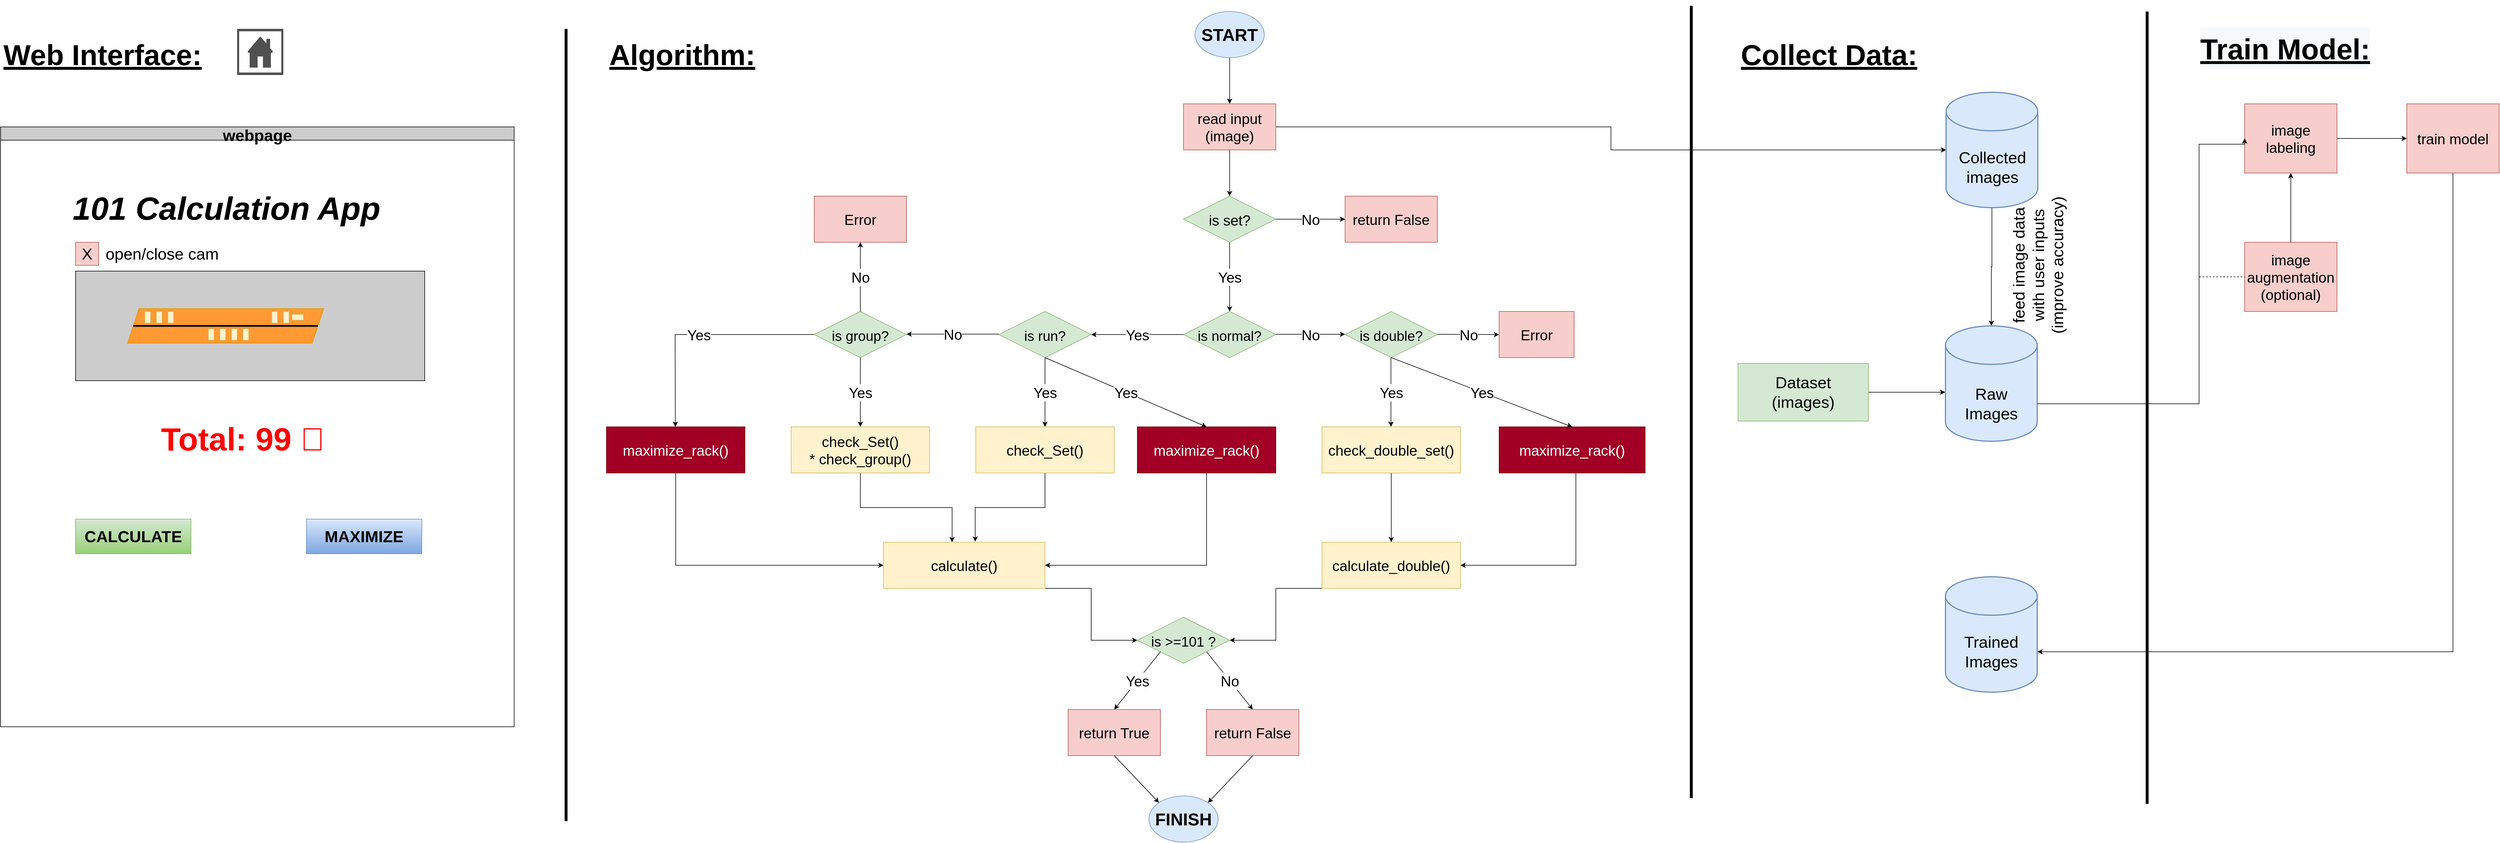<mxfile version="20.3.0" type="device"><diagram id="xMw4ckNH9Qk73kpWPiBC" name="Sayfa -1"><mxGraphModel dx="5169" dy="1893" grid="1" gridSize="10" guides="1" tooltips="1" connect="1" arrows="1" fold="1" page="0" pageScale="1" pageWidth="827" pageHeight="1169" math="0" shadow="0"><root><mxCell id="0"/><mxCell id="1" parent="0"/><mxCell id="n5I80zBGstShDU9K3dQy-8" style="edgeStyle=orthogonalEdgeStyle;rounded=0;orthogonalLoop=1;jettySize=auto;html=1;entryX=0.5;entryY=0;entryDx=0;entryDy=0;fontSize=25;" parent="1" source="n5I80zBGstShDU9K3dQy-1" target="n5I80zBGstShDU9K3dQy-7" edge="1"><mxGeometry relative="1" as="geometry"/></mxCell><mxCell id="n5I80zBGstShDU9K3dQy-1" value="&lt;font style=&quot;font-size: 30px;&quot;&gt;&lt;b&gt;START&lt;/b&gt;&lt;/font&gt;" style="ellipse;whiteSpace=wrap;html=1;fillColor=#dae8fc;strokeColor=#6c8ebf;" parent="1" vertex="1"><mxGeometry x="300" y="40" width="120" height="80" as="geometry"/></mxCell><mxCell id="n5I80zBGstShDU9K3dQy-3" value="&lt;font style=&quot;font-size: 25px;&quot;&gt;is set?&lt;/font&gt;" style="rhombus;whiteSpace=wrap;html=1;fontSize=30;fillColor=#d5e8d4;strokeColor=#82b366;" parent="1" vertex="1"><mxGeometry x="280" y="360" width="160" height="80" as="geometry"/></mxCell><mxCell id="n5I80zBGstShDU9K3dQy-4" value="" style="endArrow=classic;html=1;rounded=0;fontSize=25;entryX=0;entryY=0.5;entryDx=0;entryDy=0;exitX=1;exitY=0.5;exitDx=0;exitDy=0;" parent="1" source="n5I80zBGstShDU9K3dQy-3" target="n5I80zBGstShDU9K3dQy-6" edge="1"><mxGeometry relative="1" as="geometry"><mxPoint x="440" y="359.5" as="sourcePoint"/><mxPoint x="540" y="359.5" as="targetPoint"/></mxGeometry></mxCell><mxCell id="n5I80zBGstShDU9K3dQy-5" value="No" style="edgeLabel;resizable=0;html=1;align=center;verticalAlign=middle;fontSize=25;" parent="n5I80zBGstShDU9K3dQy-4" connectable="0" vertex="1"><mxGeometry relative="1" as="geometry"/></mxCell><mxCell id="n5I80zBGstShDU9K3dQy-6" value="return False" style="rounded=0;whiteSpace=wrap;html=1;fontSize=25;fillColor=#f8cecc;strokeColor=#b85450;" parent="1" vertex="1"><mxGeometry x="560" y="360" width="160" height="80" as="geometry"/></mxCell><mxCell id="n5I80zBGstShDU9K3dQy-9" style="edgeStyle=orthogonalEdgeStyle;rounded=0;orthogonalLoop=1;jettySize=auto;html=1;fontSize=25;" parent="1" source="n5I80zBGstShDU9K3dQy-7" target="n5I80zBGstShDU9K3dQy-3" edge="1"><mxGeometry relative="1" as="geometry"/></mxCell><mxCell id="6vKChLjvmzYS5tYUFN9Q-1" style="edgeStyle=orthogonalEdgeStyle;rounded=0;orthogonalLoop=1;jettySize=auto;html=1;strokeWidth=1;fontSize=50;entryX=0;entryY=0.5;entryDx=0;entryDy=0;entryPerimeter=0;" parent="1" source="n5I80zBGstShDU9K3dQy-7" target="6vKChLjvmzYS5tYUFN9Q-2" edge="1"><mxGeometry relative="1" as="geometry"><mxPoint x="1210" y="240" as="targetPoint"/></mxGeometry></mxCell><mxCell id="n5I80zBGstShDU9K3dQy-7" value="read input (image)" style="rounded=0;whiteSpace=wrap;html=1;fontSize=25;fillColor=#f8cecc;strokeColor=#b85450;" parent="1" vertex="1"><mxGeometry x="280" y="200" width="160" height="80" as="geometry"/></mxCell><mxCell id="n5I80zBGstShDU9K3dQy-10" value="" style="endArrow=classic;html=1;rounded=0;fontSize=25;exitX=1;exitY=0.5;exitDx=0;exitDy=0;" parent="1" edge="1"><mxGeometry relative="1" as="geometry"><mxPoint x="360" y="440" as="sourcePoint"/><mxPoint x="360" y="560" as="targetPoint"/></mxGeometry></mxCell><mxCell id="n5I80zBGstShDU9K3dQy-11" value="Yes" style="edgeLabel;resizable=0;html=1;align=center;verticalAlign=middle;fontSize=25;" parent="n5I80zBGstShDU9K3dQy-10" connectable="0" vertex="1"><mxGeometry relative="1" as="geometry"/></mxCell><mxCell id="n5I80zBGstShDU9K3dQy-12" value="&lt;font style=&quot;font-size: 24px;&quot;&gt;is normal?&lt;/font&gt;" style="rhombus;whiteSpace=wrap;html=1;fontSize=30;fillColor=#d5e8d4;strokeColor=#82b366;" parent="1" vertex="1"><mxGeometry x="280" y="560" width="160" height="80" as="geometry"/></mxCell><mxCell id="n5I80zBGstShDU9K3dQy-13" value="" style="endArrow=classic;html=1;rounded=0;fontSize=25;entryX=0;entryY=0.5;entryDx=0;entryDy=0;exitX=1;exitY=0.5;exitDx=0;exitDy=0;" parent="1" edge="1"><mxGeometry relative="1" as="geometry"><mxPoint x="440" y="599.5" as="sourcePoint"/><mxPoint x="560" y="599.5" as="targetPoint"/></mxGeometry></mxCell><mxCell id="n5I80zBGstShDU9K3dQy-14" value="No" style="edgeLabel;resizable=0;html=1;align=center;verticalAlign=middle;fontSize=25;" parent="n5I80zBGstShDU9K3dQy-13" connectable="0" vertex="1"><mxGeometry relative="1" as="geometry"/></mxCell><mxCell id="n5I80zBGstShDU9K3dQy-16" value="&lt;font style=&quot;font-size: 24px;&quot;&gt;is double?&lt;/font&gt;" style="rhombus;whiteSpace=wrap;html=1;fontSize=30;fillColor=#d5e8d4;strokeColor=#82b366;" parent="1" vertex="1"><mxGeometry x="560" y="560" width="160" height="80" as="geometry"/></mxCell><mxCell id="n5I80zBGstShDU9K3dQy-17" value="" style="endArrow=classic;html=1;rounded=0;fontSize=25;exitX=1;exitY=0.5;exitDx=0;exitDy=0;" parent="1" edge="1"><mxGeometry relative="1" as="geometry"><mxPoint x="639.5" y="640" as="sourcePoint"/><mxPoint x="639.5" y="760" as="targetPoint"/></mxGeometry></mxCell><mxCell id="n5I80zBGstShDU9K3dQy-18" value="Yes" style="edgeLabel;resizable=0;html=1;align=center;verticalAlign=middle;fontSize=25;" parent="n5I80zBGstShDU9K3dQy-17" connectable="0" vertex="1"><mxGeometry relative="1" as="geometry"/></mxCell><mxCell id="n5I80zBGstShDU9K3dQy-19" value="" style="endArrow=classic;html=1;rounded=0;fontSize=25;exitX=1;exitY=0.5;exitDx=0;exitDy=0;entryX=0;entryY=0.5;entryDx=0;entryDy=0;" parent="1" target="n5I80zBGstShDU9K3dQy-21" edge="1"><mxGeometry relative="1" as="geometry"><mxPoint x="720" y="599.5" as="sourcePoint"/><mxPoint x="820" y="600" as="targetPoint"/></mxGeometry></mxCell><mxCell id="n5I80zBGstShDU9K3dQy-20" value="No" style="edgeLabel;resizable=0;html=1;align=center;verticalAlign=middle;fontSize=25;" parent="n5I80zBGstShDU9K3dQy-19" connectable="0" vertex="1"><mxGeometry relative="1" as="geometry"/></mxCell><mxCell id="n5I80zBGstShDU9K3dQy-21" value="Error" style="rounded=0;whiteSpace=wrap;html=1;fontSize=25;fillColor=#f8cecc;strokeColor=#b85450;" parent="1" vertex="1"><mxGeometry x="827" y="560" width="130" height="80" as="geometry"/></mxCell><mxCell id="n5I80zBGstShDU9K3dQy-42" style="edgeStyle=orthogonalEdgeStyle;rounded=0;orthogonalLoop=1;jettySize=auto;html=1;entryX=0.5;entryY=0;entryDx=0;entryDy=0;fontSize=24;" parent="1" source="n5I80zBGstShDU9K3dQy-22" target="n5I80zBGstShDU9K3dQy-40" edge="1"><mxGeometry relative="1" as="geometry"/></mxCell><mxCell id="n5I80zBGstShDU9K3dQy-22" value="check_double_set()" style="rounded=0;whiteSpace=wrap;html=1;fontSize=25;fillColor=#fff2cc;strokeColor=#d6b656;" parent="1" vertex="1"><mxGeometry x="520" y="760" width="240" height="80" as="geometry"/></mxCell><mxCell id="n5I80zBGstShDU9K3dQy-24" value="&lt;font style=&quot;font-size: 24px;&quot;&gt;is run?&lt;/font&gt;" style="rhombus;whiteSpace=wrap;html=1;fontSize=30;fillColor=#d5e8d4;strokeColor=#82b366;" parent="1" vertex="1"><mxGeometry x="-40" y="560" width="160" height="80" as="geometry"/></mxCell><mxCell id="n5I80zBGstShDU9K3dQy-25" value="" style="endArrow=classic;html=1;rounded=0;fontSize=25;exitX=0;exitY=0.5;exitDx=0;exitDy=0;entryX=1;entryY=0.5;entryDx=0;entryDy=0;" parent="1" source="n5I80zBGstShDU9K3dQy-12" target="n5I80zBGstShDU9K3dQy-24" edge="1"><mxGeometry relative="1" as="geometry"><mxPoint x="160" y="599.33" as="sourcePoint"/><mxPoint x="160" y="600" as="targetPoint"/></mxGeometry></mxCell><mxCell id="n5I80zBGstShDU9K3dQy-26" value="Yes" style="edgeLabel;resizable=0;html=1;align=center;verticalAlign=middle;fontSize=25;" parent="n5I80zBGstShDU9K3dQy-25" connectable="0" vertex="1"><mxGeometry relative="1" as="geometry"/></mxCell><mxCell id="n5I80zBGstShDU9K3dQy-27" value="" style="endArrow=classic;html=1;rounded=0;fontSize=25;exitX=0;exitY=0.5;exitDx=0;exitDy=0;entryX=1;entryY=0.5;entryDx=0;entryDy=0;" parent="1" edge="1"><mxGeometry relative="1" as="geometry"><mxPoint x="-40" y="599.23" as="sourcePoint"/><mxPoint x="-200" y="599.23" as="targetPoint"/></mxGeometry></mxCell><mxCell id="n5I80zBGstShDU9K3dQy-28" value="No" style="edgeLabel;resizable=0;html=1;align=center;verticalAlign=middle;fontSize=25;" parent="n5I80zBGstShDU9K3dQy-27" connectable="0" vertex="1"><mxGeometry relative="1" as="geometry"/></mxCell><mxCell id="n5I80zBGstShDU9K3dQy-29" value="" style="endArrow=classic;html=1;rounded=0;fontSize=25;exitX=1;exitY=0.5;exitDx=0;exitDy=0;" parent="1" edge="1"><mxGeometry relative="1" as="geometry"><mxPoint x="40" y="640" as="sourcePoint"/><mxPoint x="40" y="760" as="targetPoint"/></mxGeometry></mxCell><mxCell id="n5I80zBGstShDU9K3dQy-30" value="Yes" style="edgeLabel;resizable=0;html=1;align=center;verticalAlign=middle;fontSize=25;" parent="n5I80zBGstShDU9K3dQy-29" connectable="0" vertex="1"><mxGeometry relative="1" as="geometry"/></mxCell><mxCell id="n5I80zBGstShDU9K3dQy-31" value="&lt;font style=&quot;font-size: 24px;&quot;&gt;is group?&lt;/font&gt;" style="rhombus;whiteSpace=wrap;html=1;fontSize=30;fillColor=#d5e8d4;strokeColor=#82b366;" parent="1" vertex="1"><mxGeometry x="-360" y="560" width="160" height="80" as="geometry"/></mxCell><mxCell id="n5I80zBGstShDU9K3dQy-43" style="edgeStyle=orthogonalEdgeStyle;rounded=0;orthogonalLoop=1;jettySize=auto;html=1;entryX=0.568;entryY=-0.012;entryDx=0;entryDy=0;entryPerimeter=0;fontSize=24;" parent="1" source="n5I80zBGstShDU9K3dQy-32" target="n5I80zBGstShDU9K3dQy-39" edge="1"><mxGeometry relative="1" as="geometry"/></mxCell><mxCell id="n5I80zBGstShDU9K3dQy-32" value="check_Set()" style="rounded=0;whiteSpace=wrap;html=1;fontSize=25;fillColor=#fff2cc;strokeColor=#d6b656;" parent="1" vertex="1"><mxGeometry x="-80" y="760" width="240" height="80" as="geometry"/></mxCell><mxCell id="n5I80zBGstShDU9K3dQy-33" value="" style="endArrow=classic;html=1;rounded=0;fontSize=25;exitX=0.5;exitY=1;exitDx=0;exitDy=0;" parent="1" source="n5I80zBGstShDU9K3dQy-31" target="n5I80zBGstShDU9K3dQy-35" edge="1"><mxGeometry relative="1" as="geometry"><mxPoint x="-360" y="599.29" as="sourcePoint"/><mxPoint x="-520" y="599.29" as="targetPoint"/></mxGeometry></mxCell><mxCell id="n5I80zBGstShDU9K3dQy-34" value="Yes" style="edgeLabel;resizable=0;html=1;align=center;verticalAlign=middle;fontSize=25;" parent="n5I80zBGstShDU9K3dQy-33" connectable="0" vertex="1"><mxGeometry relative="1" as="geometry"/></mxCell><mxCell id="n5I80zBGstShDU9K3dQy-45" style="edgeStyle=orthogonalEdgeStyle;rounded=0;orthogonalLoop=1;jettySize=auto;html=1;entryX=0.425;entryY=0;entryDx=0;entryDy=0;entryPerimeter=0;fontSize=24;" parent="1" source="n5I80zBGstShDU9K3dQy-35" target="n5I80zBGstShDU9K3dQy-39" edge="1"><mxGeometry relative="1" as="geometry"/></mxCell><mxCell id="n5I80zBGstShDU9K3dQy-35" value="check_Set()&lt;br&gt;* check_group()" style="rounded=0;whiteSpace=wrap;html=1;fontSize=25;fillColor=#fff2cc;strokeColor=#d6b656;" parent="1" vertex="1"><mxGeometry x="-400" y="760" width="240" height="80" as="geometry"/></mxCell><mxCell id="n5I80zBGstShDU9K3dQy-36" value="" style="endArrow=classic;html=1;rounded=0;fontSize=25;exitX=0.5;exitY=0;exitDx=0;exitDy=0;" parent="1" source="n5I80zBGstShDU9K3dQy-31" edge="1"><mxGeometry relative="1" as="geometry"><mxPoint x="-280" y="550" as="sourcePoint"/><mxPoint x="-280" y="440" as="targetPoint"/></mxGeometry></mxCell><mxCell id="n5I80zBGstShDU9K3dQy-37" value="No" style="edgeLabel;resizable=0;html=1;align=center;verticalAlign=middle;fontSize=25;" parent="n5I80zBGstShDU9K3dQy-36" connectable="0" vertex="1"><mxGeometry relative="1" as="geometry"/></mxCell><mxCell id="n5I80zBGstShDU9K3dQy-38" value="Error" style="rounded=0;whiteSpace=wrap;html=1;fontSize=25;fillColor=#f8cecc;strokeColor=#b85450;" parent="1" vertex="1"><mxGeometry x="-360" y="360" width="160" height="80" as="geometry"/></mxCell><mxCell id="n5I80zBGstShDU9K3dQy-49" style="edgeStyle=orthogonalEdgeStyle;rounded=0;orthogonalLoop=1;jettySize=auto;html=1;entryX=0;entryY=0.5;entryDx=0;entryDy=0;fontSize=24;exitX=1;exitY=1;exitDx=0;exitDy=0;" parent="1" source="n5I80zBGstShDU9K3dQy-39" target="n5I80zBGstShDU9K3dQy-46" edge="1"><mxGeometry relative="1" as="geometry"><Array as="points"><mxPoint x="120" y="1040"/><mxPoint x="120" y="1130"/></Array></mxGeometry></mxCell><mxCell id="n5I80zBGstShDU9K3dQy-39" value="calculate()" style="rounded=0;whiteSpace=wrap;html=1;fontSize=25;fillColor=#fff2cc;strokeColor=#d6b656;" parent="1" vertex="1"><mxGeometry x="-240" y="960" width="280" height="80" as="geometry"/></mxCell><mxCell id="n5I80zBGstShDU9K3dQy-48" style="edgeStyle=orthogonalEdgeStyle;rounded=0;orthogonalLoop=1;jettySize=auto;html=1;entryX=1;entryY=0.5;entryDx=0;entryDy=0;fontSize=24;exitX=0;exitY=1;exitDx=0;exitDy=0;" parent="1" source="n5I80zBGstShDU9K3dQy-40" target="n5I80zBGstShDU9K3dQy-46" edge="1"><mxGeometry relative="1" as="geometry"><Array as="points"><mxPoint x="440" y="1040"/><mxPoint x="440" y="1130"/></Array></mxGeometry></mxCell><mxCell id="n5I80zBGstShDU9K3dQy-40" value="calculate_double()" style="rounded=0;whiteSpace=wrap;html=1;fontSize=25;fillColor=#fff2cc;strokeColor=#d6b656;" parent="1" vertex="1"><mxGeometry x="520" y="960" width="240" height="80" as="geometry"/></mxCell><mxCell id="n5I80zBGstShDU9K3dQy-46" value="&lt;font style=&quot;font-size: 24px;&quot;&gt;is &amp;gt;=101 ?&lt;/font&gt;" style="rhombus;whiteSpace=wrap;html=1;fontSize=30;fillColor=#d5e8d4;strokeColor=#82b366;" parent="1" vertex="1"><mxGeometry x="200" y="1090" width="160" height="80" as="geometry"/></mxCell><mxCell id="n5I80zBGstShDU9K3dQy-50" value="" style="endArrow=classic;html=1;rounded=0;fontSize=25;exitX=1;exitY=0.5;exitDx=0;exitDy=0;entryX=0.5;entryY=0;entryDx=0;entryDy=0;" parent="1" target="n5I80zBGstShDU9K3dQy-54" edge="1"><mxGeometry relative="1" as="geometry"><mxPoint x="320" y="1150" as="sourcePoint"/><mxPoint x="400" y="1250" as="targetPoint"/></mxGeometry></mxCell><mxCell id="n5I80zBGstShDU9K3dQy-51" value="No" style="edgeLabel;resizable=0;html=1;align=center;verticalAlign=middle;fontSize=25;" parent="n5I80zBGstShDU9K3dQy-50" connectable="0" vertex="1"><mxGeometry relative="1" as="geometry"/></mxCell><mxCell id="n5I80zBGstShDU9K3dQy-52" value="" style="endArrow=classic;html=1;rounded=0;fontSize=25;exitX=1;exitY=0.5;exitDx=0;exitDy=0;" parent="1" edge="1"><mxGeometry relative="1" as="geometry"><mxPoint x="240.0" y="1150" as="sourcePoint"/><mxPoint x="160" y="1250" as="targetPoint"/></mxGeometry></mxCell><mxCell id="n5I80zBGstShDU9K3dQy-53" value="Yes" style="edgeLabel;resizable=0;html=1;align=center;verticalAlign=middle;fontSize=25;" parent="n5I80zBGstShDU9K3dQy-52" connectable="0" vertex="1"><mxGeometry relative="1" as="geometry"/></mxCell><mxCell id="n5I80zBGstShDU9K3dQy-54" value="return False" style="rounded=0;whiteSpace=wrap;html=1;fontSize=25;fillColor=#f8cecc;strokeColor=#b85450;" parent="1" vertex="1"><mxGeometry x="320" y="1250" width="160" height="80" as="geometry"/></mxCell><mxCell id="n5I80zBGstShDU9K3dQy-56" value="return True" style="rounded=0;whiteSpace=wrap;html=1;fontSize=25;fillColor=#f8cecc;strokeColor=#b85450;" parent="1" vertex="1"><mxGeometry x="80" y="1250" width="160" height="80" as="geometry"/></mxCell><mxCell id="3lRaK5OzSXqfA1-EIu0c-1" value="" style="endArrow=classic;html=1;rounded=0;exitX=0.5;exitY=1;exitDx=0;exitDy=0;entryX=0;entryY=0;entryDx=0;entryDy=0;" parent="1" source="n5I80zBGstShDU9K3dQy-56" target="3lRaK5OzSXqfA1-EIu0c-3" edge="1"><mxGeometry width="50" height="50" relative="1" as="geometry"><mxPoint x="250" y="1490" as="sourcePoint"/><mxPoint x="240" y="1410" as="targetPoint"/></mxGeometry></mxCell><mxCell id="3lRaK5OzSXqfA1-EIu0c-2" value="" style="endArrow=classic;html=1;rounded=0;exitX=0.5;exitY=1;exitDx=0;exitDy=0;entryX=1;entryY=0;entryDx=0;entryDy=0;" parent="1" target="3lRaK5OzSXqfA1-EIu0c-3" edge="1"><mxGeometry width="50" height="50" relative="1" as="geometry"><mxPoint x="400" y="1330" as="sourcePoint"/><mxPoint x="320" y="1410" as="targetPoint"/></mxGeometry></mxCell><mxCell id="3lRaK5OzSXqfA1-EIu0c-3" value="&lt;font style=&quot;font-size: 30px;&quot;&gt;&lt;b&gt;FINISH&lt;/b&gt;&lt;/font&gt;" style="ellipse;whiteSpace=wrap;html=1;fillColor=#dae8fc;strokeColor=#6c8ebf;" parent="1" vertex="1"><mxGeometry x="220" y="1400" width="120" height="80" as="geometry"/></mxCell><mxCell id="OOH5dsMRvav5RVhaBrzZ-30" style="edgeStyle=orthogonalEdgeStyle;rounded=0;orthogonalLoop=1;jettySize=auto;html=1;entryX=0;entryY=0.5;entryDx=0;entryDy=0;strokeWidth=1;fontSize=28;" edge="1" parent="1" source="3lRaK5OzSXqfA1-EIu0c-4" target="n5I80zBGstShDU9K3dQy-39"><mxGeometry relative="1" as="geometry"><Array as="points"><mxPoint x="-600" y="1000"/></Array></mxGeometry></mxCell><mxCell id="3lRaK5OzSXqfA1-EIu0c-4" value="maximize_rack()" style="rounded=0;whiteSpace=wrap;html=1;fontSize=25;fillColor=#a20025;strokeColor=#6F0000;fontColor=#ffffff;" parent="1" vertex="1"><mxGeometry x="-720" y="760" width="240" height="80" as="geometry"/></mxCell><mxCell id="3lRaK5OzSXqfA1-EIu0c-5" value="" style="endArrow=classic;html=1;rounded=0;fontSize=25;exitX=0;exitY=0.5;exitDx=0;exitDy=0;" parent="1" source="n5I80zBGstShDU9K3dQy-31" edge="1"><mxGeometry relative="1" as="geometry"><mxPoint x="-600" y="600" as="sourcePoint"/><mxPoint x="-600.67" y="760" as="targetPoint"/><Array as="points"><mxPoint x="-601" y="600"/></Array></mxGeometry></mxCell><mxCell id="3lRaK5OzSXqfA1-EIu0c-6" value="Yes" style="edgeLabel;resizable=0;html=1;align=center;verticalAlign=middle;fontSize=25;" parent="3lRaK5OzSXqfA1-EIu0c-5" connectable="0" vertex="1"><mxGeometry relative="1" as="geometry"/></mxCell><mxCell id="OOH5dsMRvav5RVhaBrzZ-29" style="edgeStyle=orthogonalEdgeStyle;rounded=0;orthogonalLoop=1;jettySize=auto;html=1;exitX=0.5;exitY=1;exitDx=0;exitDy=0;entryX=1;entryY=0.5;entryDx=0;entryDy=0;strokeWidth=1;fontSize=28;" edge="1" parent="1" source="3lRaK5OzSXqfA1-EIu0c-7" target="n5I80zBGstShDU9K3dQy-39"><mxGeometry relative="1" as="geometry"/></mxCell><mxCell id="3lRaK5OzSXqfA1-EIu0c-7" value="maximize_rack()" style="rounded=0;whiteSpace=wrap;html=1;fontSize=25;fillColor=#a20025;strokeColor=#6F0000;fontColor=#ffffff;" parent="1" vertex="1"><mxGeometry x="200" y="760" width="240" height="80" as="geometry"/></mxCell><mxCell id="3lRaK5OzSXqfA1-EIu0c-8" value="" style="endArrow=classic;html=1;rounded=0;fontSize=25;exitX=0.5;exitY=1;exitDx=0;exitDy=0;entryX=0.5;entryY=0;entryDx=0;entryDy=0;" parent="1" source="n5I80zBGstShDU9K3dQy-24" target="3lRaK5OzSXqfA1-EIu0c-7" edge="1"><mxGeometry relative="1" as="geometry"><mxPoint x="50" y="650" as="sourcePoint"/><mxPoint x="50" y="770" as="targetPoint"/></mxGeometry></mxCell><mxCell id="3lRaK5OzSXqfA1-EIu0c-9" value="Yes" style="edgeLabel;resizable=0;html=1;align=center;verticalAlign=middle;fontSize=25;" parent="3lRaK5OzSXqfA1-EIu0c-8" connectable="0" vertex="1"><mxGeometry relative="1" as="geometry"/></mxCell><mxCell id="OOH5dsMRvav5RVhaBrzZ-28" style="edgeStyle=orthogonalEdgeStyle;rounded=0;orthogonalLoop=1;jettySize=auto;html=1;entryX=1;entryY=0.5;entryDx=0;entryDy=0;strokeWidth=1;fontSize=28;" edge="1" parent="1" source="3lRaK5OzSXqfA1-EIu0c-10" target="n5I80zBGstShDU9K3dQy-40"><mxGeometry relative="1" as="geometry"><Array as="points"><mxPoint x="960" y="1000"/></Array></mxGeometry></mxCell><mxCell id="3lRaK5OzSXqfA1-EIu0c-10" value="maximize_rack()" style="rounded=0;whiteSpace=wrap;html=1;fontSize=25;fillColor=#a20025;strokeColor=#6F0000;fontColor=#ffffff;" parent="1" vertex="1"><mxGeometry x="827" y="760" width="253" height="80" as="geometry"/></mxCell><mxCell id="3lRaK5OzSXqfA1-EIu0c-11" value="" style="endArrow=classic;html=1;rounded=0;fontSize=25;exitX=0.5;exitY=1;exitDx=0;exitDy=0;entryX=0.5;entryY=0;entryDx=0;entryDy=0;" parent="1" source="n5I80zBGstShDU9K3dQy-16" target="3lRaK5OzSXqfA1-EIu0c-10" edge="1"><mxGeometry relative="1" as="geometry"><mxPoint x="649.5" y="650" as="sourcePoint"/><mxPoint x="649.5" y="770" as="targetPoint"/></mxGeometry></mxCell><mxCell id="3lRaK5OzSXqfA1-EIu0c-12" value="Yes" style="edgeLabel;resizable=0;html=1;align=center;verticalAlign=middle;fontSize=25;" parent="3lRaK5OzSXqfA1-EIu0c-11" connectable="0" vertex="1"><mxGeometry relative="1" as="geometry"/></mxCell><mxCell id="_1J5rB6iiUUD8XSBOkSJ-1" value="&lt;h1&gt;&lt;font style=&quot;font-size: 50px;&quot;&gt;&lt;u&gt;Algorithm:&lt;/u&gt;&lt;/font&gt;&lt;/h1&gt;" style="text;html=1;strokeColor=none;fillColor=none;spacing=5;spacingTop=-20;whiteSpace=wrap;overflow=hidden;rounded=0;" parent="1" vertex="1"><mxGeometry x="-720" y="80" width="320" height="120" as="geometry"/></mxCell><mxCell id="_1J5rB6iiUUD8XSBOkSJ-3" value="" style="endArrow=none;html=1;rounded=0;fontSize=50;strokeWidth=5;" parent="1" edge="1"><mxGeometry width="50" height="50" relative="1" as="geometry"><mxPoint x="1160" y="1403.636" as="sourcePoint"/><mxPoint x="1160" y="30" as="targetPoint"/></mxGeometry></mxCell><mxCell id="_1J5rB6iiUUD8XSBOkSJ-4" value="&lt;h1&gt;&lt;span style=&quot;font-size: 50px;&quot;&gt;&lt;u&gt;Collect Data:&lt;/u&gt;&lt;/span&gt;&lt;/h1&gt;" style="text;html=1;strokeColor=none;fillColor=none;spacing=5;spacingTop=-20;whiteSpace=wrap;overflow=hidden;rounded=0;" parent="1" vertex="1"><mxGeometry x="1241" y="80" width="320" height="120" as="geometry"/></mxCell><mxCell id="OOH5dsMRvav5RVhaBrzZ-13" style="edgeStyle=orthogonalEdgeStyle;rounded=0;orthogonalLoop=1;jettySize=auto;html=1;entryX=0.5;entryY=0;entryDx=0;entryDy=0;entryPerimeter=0;strokeWidth=1;fontSize=28;" edge="1" parent="1" source="6vKChLjvmzYS5tYUFN9Q-2" target="OOH5dsMRvav5RVhaBrzZ-10"><mxGeometry relative="1" as="geometry"/></mxCell><mxCell id="6vKChLjvmzYS5tYUFN9Q-2" value="" style="strokeWidth=2;html=1;shape=mxgraph.flowchart.database;whiteSpace=wrap;fontSize=50;fillColor=#dae8fc;strokeColor=#6c8ebf;" parent="1" vertex="1"><mxGeometry x="1601.5" y="180" width="159" height="200" as="geometry"/></mxCell><mxCell id="6vKChLjvmzYS5tYUFN9Q-3" value="&lt;font style=&quot;font-size: 28px;&quot;&gt;Collected&lt;/font&gt;&lt;div style=&quot;font-size: 28px;&quot;&gt;&lt;font style=&quot;font-size: 28px;&quot;&gt;images&lt;/font&gt;&lt;/div&gt;" style="text;html=1;strokeColor=none;fillColor=none;align=center;verticalAlign=middle;whiteSpace=wrap;rounded=0;fontSize=18;" parent="1" vertex="1"><mxGeometry x="1601.5" y="270" width="160" height="80" as="geometry"/></mxCell><mxCell id="6vKChLjvmzYS5tYUFN9Q-6" value="" style="endArrow=none;html=1;rounded=0;fontSize=50;strokeWidth=5;" parent="1" edge="1"><mxGeometry width="50" height="50" relative="1" as="geometry"><mxPoint x="-790" y="1443.636" as="sourcePoint"/><mxPoint x="-790" y="70" as="targetPoint"/></mxGeometry></mxCell><mxCell id="6vKChLjvmzYS5tYUFN9Q-16" value="&lt;h1&gt;&lt;font style=&quot;font-size: 50px;&quot;&gt;&lt;u&gt;Web Interface:&lt;/u&gt;&lt;/font&gt;&lt;/h1&gt;" style="text;html=1;strokeColor=none;fillColor=none;spacing=5;spacingTop=-20;whiteSpace=wrap;overflow=hidden;rounded=0;" parent="1" vertex="1"><mxGeometry x="-1770" y="80" width="370" height="120" as="geometry"/></mxCell><mxCell id="OOH5dsMRvav5RVhaBrzZ-1" value="&lt;h1 style=&quot;color: rgb(0, 0, 0); font-family: Helvetica; font-style: normal; font-variant-ligatures: normal; font-variant-caps: normal; letter-spacing: normal; orphans: 2; text-align: left; text-indent: 0px; text-transform: none; widows: 2; word-spacing: 0px; -webkit-text-stroke-width: 0px; background-color: rgb(248, 249, 250); text-decoration-thickness: initial; text-decoration-style: initial; text-decoration-color: initial;&quot;&gt;&lt;font style=&quot;font-size: 50px;&quot;&gt;&lt;u&gt;Train Model:&lt;/u&gt;&lt;/font&gt;&lt;/h1&gt;" style="text;whiteSpace=wrap;html=1;fontSize=30;" vertex="1" parent="1"><mxGeometry x="2040" y="20" width="310" height="180" as="geometry"/></mxCell><mxCell id="OOH5dsMRvav5RVhaBrzZ-5" style="edgeStyle=orthogonalEdgeStyle;rounded=0;orthogonalLoop=1;jettySize=auto;html=1;entryX=0.5;entryY=1;entryDx=0;entryDy=0;strokeWidth=1;fontSize=30;" edge="1" parent="1" source="OOH5dsMRvav5RVhaBrzZ-6" target="OOH5dsMRvav5RVhaBrzZ-7"><mxGeometry relative="1" as="geometry"/></mxCell><mxCell id="OOH5dsMRvav5RVhaBrzZ-6" value="image augmentation&lt;br&gt;(optional)" style="rounded=0;whiteSpace=wrap;html=1;fontSize=25;fillColor=#f8cecc;strokeColor=#b85450;" vertex="1" parent="1"><mxGeometry x="2119" y="440" width="160" height="120" as="geometry"/></mxCell><mxCell id="OOH5dsMRvav5RVhaBrzZ-33" style="edgeStyle=orthogonalEdgeStyle;rounded=0;orthogonalLoop=1;jettySize=auto;html=1;entryX=0;entryY=0.5;entryDx=0;entryDy=0;strokeWidth=1;fontSize=28;" edge="1" parent="1" source="OOH5dsMRvav5RVhaBrzZ-7" target="OOH5dsMRvav5RVhaBrzZ-32"><mxGeometry relative="1" as="geometry"/></mxCell><mxCell id="OOH5dsMRvav5RVhaBrzZ-7" value="image labeling" style="rounded=0;whiteSpace=wrap;html=1;fontSize=25;fillColor=#f8cecc;strokeColor=#b85450;" vertex="1" parent="1"><mxGeometry x="2119" y="200" width="160" height="120" as="geometry"/></mxCell><mxCell id="OOH5dsMRvav5RVhaBrzZ-10" value="" style="strokeWidth=2;html=1;shape=mxgraph.flowchart.database;whiteSpace=wrap;fontSize=50;fillColor=#dae8fc;strokeColor=#6c8ebf;" vertex="1" parent="1"><mxGeometry x="1600.5" y="585" width="159" height="200" as="geometry"/></mxCell><mxCell id="OOH5dsMRvav5RVhaBrzZ-24" style="edgeStyle=orthogonalEdgeStyle;rounded=0;orthogonalLoop=1;jettySize=auto;html=1;entryX=0;entryY=0.5;entryDx=0;entryDy=0;strokeWidth=1;fontSize=28;" edge="1" parent="1" source="OOH5dsMRvav5RVhaBrzZ-11" target="OOH5dsMRvav5RVhaBrzZ-7"><mxGeometry relative="1" as="geometry"><Array as="points"><mxPoint x="2040" y="720"/><mxPoint x="2040" y="270"/></Array></mxGeometry></mxCell><mxCell id="OOH5dsMRvav5RVhaBrzZ-11" value="&lt;span style=&quot;font-size: 28px;&quot;&gt;Raw&lt;br&gt;Images&lt;br&gt;&lt;/span&gt;" style="text;html=1;strokeColor=none;fillColor=none;align=center;verticalAlign=middle;whiteSpace=wrap;rounded=0;fontSize=18;" vertex="1" parent="1"><mxGeometry x="1600" y="680" width="160" height="80" as="geometry"/></mxCell><mxCell id="OOH5dsMRvav5RVhaBrzZ-23" style="edgeStyle=orthogonalEdgeStyle;rounded=0;orthogonalLoop=1;jettySize=auto;html=1;entryX=0;entryY=0.25;entryDx=0;entryDy=0;strokeWidth=1;fontSize=28;" edge="1" parent="1" source="OOH5dsMRvav5RVhaBrzZ-14" target="OOH5dsMRvav5RVhaBrzZ-11"><mxGeometry relative="1" as="geometry"/></mxCell><mxCell id="OOH5dsMRvav5RVhaBrzZ-14" value="Dataset&lt;br&gt;(images)" style="rounded=0;whiteSpace=wrap;html=1;fontSize=28;fillColor=#d5e8d4;strokeColor=#82b366;" vertex="1" parent="1"><mxGeometry x="1241" y="650" width="226" height="100" as="geometry"/></mxCell><mxCell id="OOH5dsMRvav5RVhaBrzZ-16" value="" style="strokeWidth=2;html=1;shape=mxgraph.flowchart.database;whiteSpace=wrap;fontSize=50;fillColor=#dae8fc;strokeColor=#6c8ebf;" vertex="1" parent="1"><mxGeometry x="1600.5" y="1020" width="159" height="200" as="geometry"/></mxCell><mxCell id="OOH5dsMRvav5RVhaBrzZ-17" value="&lt;span style=&quot;font-size: 28px;&quot;&gt;Trained&lt;br&gt;Images&lt;br&gt;&lt;/span&gt;" style="text;html=1;strokeColor=none;fillColor=none;align=center;verticalAlign=middle;whiteSpace=wrap;rounded=0;fontSize=18;" vertex="1" parent="1"><mxGeometry x="1600" y="1110" width="160" height="80" as="geometry"/></mxCell><mxCell id="OOH5dsMRvav5RVhaBrzZ-21" value="feed image data with user inputs &lt;br&gt;(improve accuracy)" style="text;html=1;strokeColor=none;fillColor=none;align=center;verticalAlign=middle;whiteSpace=wrap;rounded=0;fontSize=28;rotation=-90;" vertex="1" parent="1"><mxGeometry x="1637.5" y="440" width="248" height="80" as="geometry"/></mxCell><mxCell id="OOH5dsMRvav5RVhaBrzZ-22" value="" style="endArrow=none;html=1;rounded=0;fontSize=50;strokeWidth=5;" edge="1" parent="1"><mxGeometry width="50" height="50" relative="1" as="geometry"><mxPoint x="1950" y="1413.636" as="sourcePoint"/><mxPoint x="1950" y="40" as="targetPoint"/></mxGeometry></mxCell><mxCell id="OOH5dsMRvav5RVhaBrzZ-26" value="" style="endArrow=none;dashed=1;html=1;rounded=0;strokeWidth=1;fontSize=28;entryX=0;entryY=0.5;entryDx=0;entryDy=0;" edge="1" parent="1" target="OOH5dsMRvav5RVhaBrzZ-6"><mxGeometry width="50" height="50" relative="1" as="geometry"><mxPoint x="2040" y="500" as="sourcePoint"/><mxPoint x="1940" y="650" as="targetPoint"/></mxGeometry></mxCell><mxCell id="OOH5dsMRvav5RVhaBrzZ-34" style="edgeStyle=orthogonalEdgeStyle;rounded=0;orthogonalLoop=1;jettySize=auto;html=1;entryX=1;entryY=0.5;entryDx=0;entryDy=0;strokeWidth=1;fontSize=28;exitX=0.5;exitY=1;exitDx=0;exitDy=0;" edge="1" parent="1" source="OOH5dsMRvav5RVhaBrzZ-32" target="OOH5dsMRvav5RVhaBrzZ-17"><mxGeometry relative="1" as="geometry"><Array as="points"><mxPoint x="2480" y="1150"/></Array></mxGeometry></mxCell><mxCell id="OOH5dsMRvav5RVhaBrzZ-32" value="train model" style="rounded=0;whiteSpace=wrap;html=1;fontSize=25;fillColor=#f8cecc;strokeColor=#b85450;" vertex="1" parent="1"><mxGeometry x="2400" y="200" width="160" height="120" as="geometry"/></mxCell><mxCell id="OOH5dsMRvav5RVhaBrzZ-35" value="webpage" style="swimlane;fontSize=28;fillColor=#CCCCCC;shadow=0;glass=0;" vertex="1" parent="1"><mxGeometry x="-1770" y="240" width="890" height="1040" as="geometry"/></mxCell><mxCell id="OOH5dsMRvav5RVhaBrzZ-37" value="&lt;h1&gt;&lt;i&gt;101 Calculation App&lt;/i&gt;&lt;/h1&gt;" style="text;html=1;spacing=5;spacingTop=-20;whiteSpace=wrap;overflow=hidden;rounded=0;fontSize=28;" vertex="1" parent="OOH5dsMRvav5RVhaBrzZ-35"><mxGeometry x="120" y="80" width="580" height="110" as="geometry"/></mxCell><mxCell id="OOH5dsMRvav5RVhaBrzZ-38" value="" style="rounded=0;whiteSpace=wrap;html=1;fontSize=28;fillColor=#CCCCCC;" vertex="1" parent="OOH5dsMRvav5RVhaBrzZ-35"><mxGeometry x="130" y="250" width="605" height="190" as="geometry"/></mxCell><mxCell id="OOH5dsMRvav5RVhaBrzZ-39" value="X" style="rounded=0;whiteSpace=wrap;html=1;fontSize=28;fillColor=#f8cecc;strokeColor=#b85450;" vertex="1" parent="OOH5dsMRvav5RVhaBrzZ-35"><mxGeometry x="130" y="200" width="40" height="40" as="geometry"/></mxCell><mxCell id="OOH5dsMRvav5RVhaBrzZ-40" value="open/close cam" style="text;html=1;strokeColor=none;fillColor=none;align=center;verticalAlign=middle;whiteSpace=wrap;rounded=0;fontSize=28;" vertex="1" parent="OOH5dsMRvav5RVhaBrzZ-35"><mxGeometry x="180" y="205" width="200" height="30" as="geometry"/></mxCell><mxCell id="OOH5dsMRvav5RVhaBrzZ-43" value="" style="shape=parallelogram;perimeter=parallelogramPerimeter;whiteSpace=wrap;html=1;fixedSize=1;shadow=0;glass=0;fontSize=28;fillColor=#FF9933;strokeColor=#d79b00;" vertex="1" parent="OOH5dsMRvav5RVhaBrzZ-35"><mxGeometry x="220" y="315" width="340" height="60" as="geometry"/></mxCell><mxCell id="OOH5dsMRvav5RVhaBrzZ-44" value="" style="endArrow=none;html=1;rounded=0;strokeWidth=3;fontSize=28;exitX=0;exitY=0.5;exitDx=0;exitDy=0;entryX=1;entryY=0.5;entryDx=0;entryDy=0;" edge="1" parent="OOH5dsMRvav5RVhaBrzZ-35" source="OOH5dsMRvav5RVhaBrzZ-43" target="OOH5dsMRvav5RVhaBrzZ-43"><mxGeometry width="50" height="50" relative="1" as="geometry"><mxPoint x="330" y="380" as="sourcePoint"/><mxPoint x="380" y="330" as="targetPoint"/></mxGeometry></mxCell><mxCell id="OOH5dsMRvav5RVhaBrzZ-45" value="" style="rounded=0;whiteSpace=wrap;html=1;shadow=0;glass=0;fontSize=28;fillColor=#fff2cc;strokeColor=#d6b656;" vertex="1" parent="OOH5dsMRvav5RVhaBrzZ-35"><mxGeometry x="250" y="320" width="10" height="20" as="geometry"/></mxCell><mxCell id="OOH5dsMRvav5RVhaBrzZ-55" value="" style="rounded=0;whiteSpace=wrap;html=1;shadow=0;glass=0;fontSize=28;fillColor=#fff2cc;strokeColor=#d6b656;" vertex="1" parent="OOH5dsMRvav5RVhaBrzZ-35"><mxGeometry x="270" y="320" width="10" height="20" as="geometry"/></mxCell><mxCell id="OOH5dsMRvav5RVhaBrzZ-56" value="" style="rounded=0;whiteSpace=wrap;html=1;shadow=0;glass=0;fontSize=28;fillColor=#fff2cc;strokeColor=#d6b656;" vertex="1" parent="OOH5dsMRvav5RVhaBrzZ-35"><mxGeometry x="290" y="320" width="10" height="20" as="geometry"/></mxCell><mxCell id="OOH5dsMRvav5RVhaBrzZ-57" value="" style="rounded=0;whiteSpace=wrap;html=1;shadow=0;glass=0;fontSize=28;fillColor=#fff2cc;strokeColor=#d6b656;" vertex="1" parent="OOH5dsMRvav5RVhaBrzZ-35"><mxGeometry x="360" y="350" width="10" height="20" as="geometry"/></mxCell><mxCell id="OOH5dsMRvav5RVhaBrzZ-58" value="" style="rounded=0;whiteSpace=wrap;html=1;shadow=0;glass=0;fontSize=28;fillColor=#fff2cc;strokeColor=#d6b656;" vertex="1" parent="OOH5dsMRvav5RVhaBrzZ-35"><mxGeometry x="380" y="350" width="10" height="20" as="geometry"/></mxCell><mxCell id="OOH5dsMRvav5RVhaBrzZ-59" value="" style="rounded=0;whiteSpace=wrap;html=1;shadow=0;glass=0;fontSize=28;fillColor=#fff2cc;strokeColor=#d6b656;" vertex="1" parent="OOH5dsMRvav5RVhaBrzZ-35"><mxGeometry x="400" y="350" width="10" height="20" as="geometry"/></mxCell><mxCell id="OOH5dsMRvav5RVhaBrzZ-60" value="" style="rounded=0;whiteSpace=wrap;html=1;shadow=0;glass=0;fontSize=28;fillColor=#fff2cc;strokeColor=#d6b656;" vertex="1" parent="OOH5dsMRvav5RVhaBrzZ-35"><mxGeometry x="420" y="350" width="10" height="20" as="geometry"/></mxCell><mxCell id="OOH5dsMRvav5RVhaBrzZ-61" value="" style="rounded=0;whiteSpace=wrap;html=1;shadow=0;glass=0;fontSize=28;fillColor=#fff2cc;strokeColor=#d6b656;rotation=-90;" vertex="1" parent="OOH5dsMRvav5RVhaBrzZ-35"><mxGeometry x="510" y="320" width="10" height="20" as="geometry"/></mxCell><mxCell id="OOH5dsMRvav5RVhaBrzZ-62" value="" style="rounded=0;whiteSpace=wrap;html=1;shadow=0;glass=0;fontSize=28;fillColor=#fff2cc;strokeColor=#d6b656;" vertex="1" parent="OOH5dsMRvav5RVhaBrzZ-35"><mxGeometry x="490" y="320" width="10" height="20" as="geometry"/></mxCell><mxCell id="OOH5dsMRvav5RVhaBrzZ-63" value="" style="rounded=0;whiteSpace=wrap;html=1;shadow=0;glass=0;fontSize=28;fillColor=#fff2cc;strokeColor=#d6b656;" vertex="1" parent="OOH5dsMRvav5RVhaBrzZ-35"><mxGeometry x="470" y="320" width="10" height="20" as="geometry"/></mxCell><mxCell id="OOH5dsMRvav5RVhaBrzZ-64" value="&lt;h1&gt;&lt;font color=&quot;#ff0000&quot;&gt;Total: 99 🥺&lt;/font&gt;&lt;/h1&gt;" style="text;html=1;strokeColor=none;fillColor=none;spacing=5;spacingTop=-20;whiteSpace=wrap;overflow=hidden;rounded=0;shadow=0;glass=0;fontSize=28;" vertex="1" parent="OOH5dsMRvav5RVhaBrzZ-35"><mxGeometry x="272.5" y="480" width="345" height="120" as="geometry"/></mxCell><mxCell id="OOH5dsMRvav5RVhaBrzZ-67" value="&lt;b&gt;CALCULATE&lt;/b&gt;" style="rounded=0;whiteSpace=wrap;html=1;shadow=0;glass=0;fontSize=28;fillColor=#d5e8d4;gradientColor=#97d077;strokeColor=#82b366;" vertex="1" parent="OOH5dsMRvav5RVhaBrzZ-35"><mxGeometry x="130" y="680" width="200" height="60" as="geometry"/></mxCell><mxCell id="OOH5dsMRvav5RVhaBrzZ-87" value="&lt;b&gt;MAXIMIZE&lt;/b&gt;" style="rounded=0;whiteSpace=wrap;html=1;shadow=0;glass=0;fontSize=28;fillColor=#dae8fc;gradientColor=#7ea6e0;strokeColor=#6c8ebf;" vertex="1" parent="OOH5dsMRvav5RVhaBrzZ-35"><mxGeometry x="530" y="680" width="200" height="60" as="geometry"/></mxCell><mxCell id="OOH5dsMRvav5RVhaBrzZ-36" value="" style="sketch=0;pointerEvents=1;shadow=0;dashed=0;html=1;strokeColor=none;fillColor=#505050;labelPosition=center;verticalLabelPosition=bottom;verticalAlign=top;outlineConnect=0;align=center;shape=mxgraph.office.concepts.home_page;fontSize=28;" vertex="1" parent="1"><mxGeometry x="-1360" y="70" width="80" height="80" as="geometry"/></mxCell></root></mxGraphModel></diagram></mxfile>
